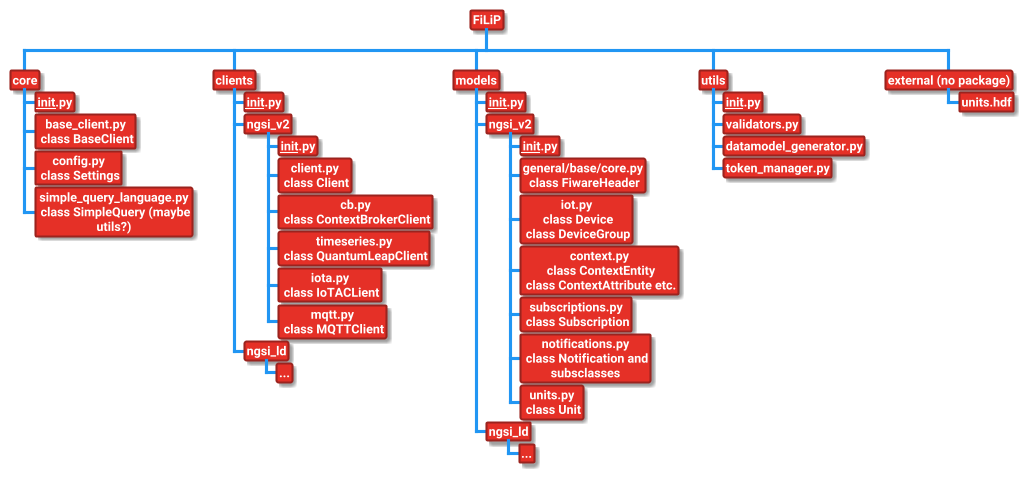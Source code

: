 @startwbs
!theme materia
skinparam BackgroundColor white
<style>
node {
    Padding 2
    Margin 3
    HorizontalAlignment center
    LineColor #9B231E
    LineThickness 2.0
    BackgroundColor #E53027
    FontColor white
    FontName Roboto
    FontStyle bold
    RoundCorner 3
    MaximumWidth 150
}
</style>

* FiLiP
** core
*** __init__.py
*** base_client.py \n class BaseClient
*** config.py \n class Settings
*** simple_query_language.py \n class SimpleQuery (maybe utils?)
** clients
*** __init__.py
*** ngsi_v2
**** __init__.py
**** client.py \n class Client
**** cb.py \n class ContextBrokerClient
**** timeseries.py \n class QuantumLeapClient
**** iota.py \n class IoTACLient
**** mqtt.py \n class MQTTClient
*** ngsi_ld
**** ...
** models
*** __init__.py
*** ngsi_v2
**** __init__.py
**** general/base/core.py \n class FiwareHeader
**** iot.py \n class Device \n class DeviceGroup
**** context.py \n class ContextEntity \n class ContextAttribute etc.
**** subscriptions.py \n class Subscription
**** notifications.py \n class Notification and subsclasses
**** units.py \n class Unit
*** ngsi_ld
**** ...
** utils
*** __init__.py
*** validators.py
*** datamodel_generator.py
*** token_manager.py
** external (no package)
*** units.hdf

@endwbs